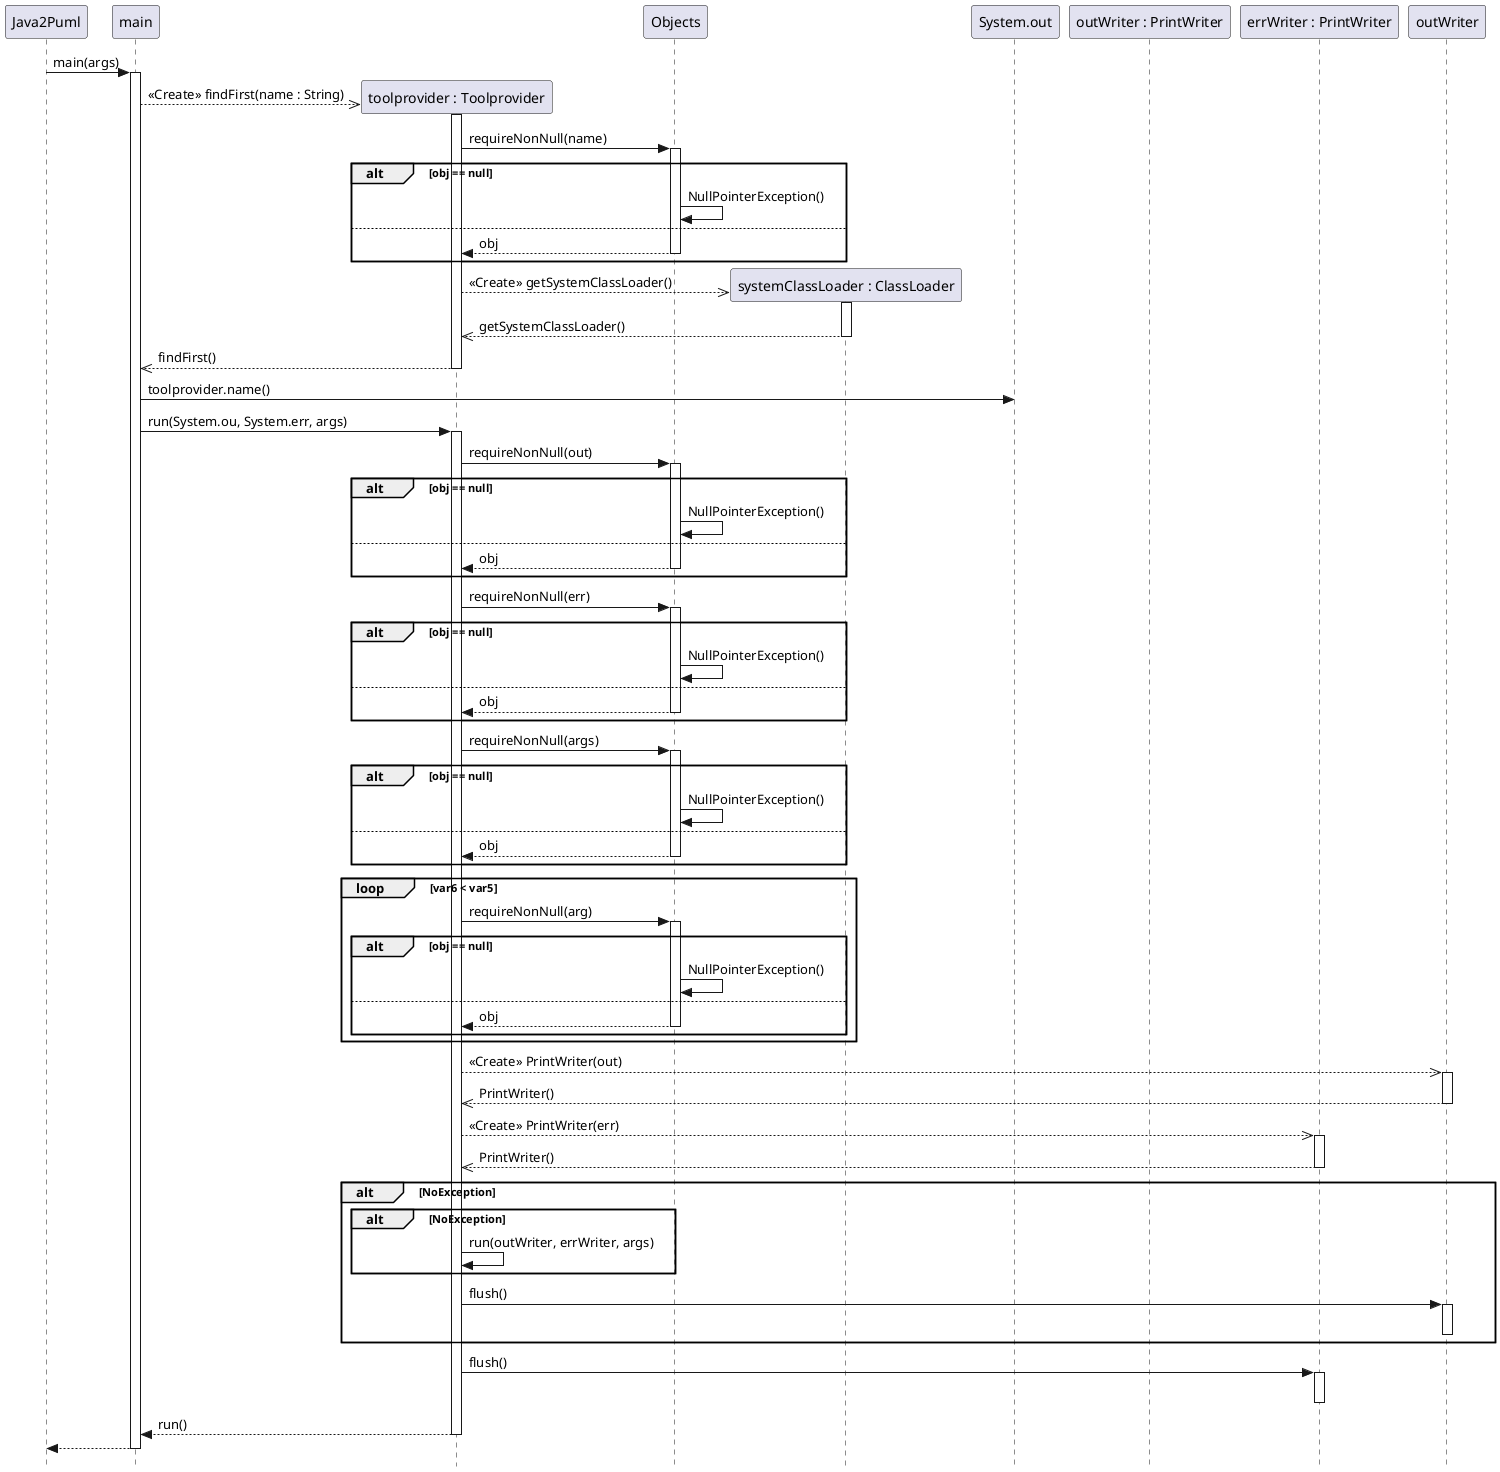 @startuml
skinparam style strictuml
hide footbox

participant Java2Puml
participant main
participant "toolprovider : Toolprovider" as toolprovider
participant Objects
participant "systemClassLoader : ClassLoader" as systemClassLoader
participant System.out as sout
participant "outWriter : PrintWriter" as outwriter
participant "errWriter : PrintWriter" as errWriter

Java2Puml -> main ++ : main(args)
main -->> toolprovider ** : <<Create>> findFirst(name : String)
toolprovider ++
toolprovider -> Objects ++ : requireNonNull(name)
    alt obj == null
        Objects -> Objects : NullPointerException()
    else
        return obj
    end
toolprovider -->> systemClassLoader ** : <<Create>> getSystemClassLoader()
systemClassLoader ++
return getSystemClassLoader()
return findFirst()

main -> sout : toolprovider.name()

main -> toolprovider ++ : run(System.ou, System.err, args)
toolprovider -> Objects ++ : requireNonNull(out)
alt obj == null
    Objects -> Objects : NullPointerException()
else
    return obj
end
toolprovider -> Objects ++ : requireNonNull(err)
alt obj == null
    Objects -> Objects : NullPointerException()
else
    return obj
end
toolprovider -> Objects ++ : requireNonNull(args)
alt obj == null
    Objects -> Objects : NullPointerException()
else
    return obj
end

loop var6 < var5
    toolprovider -> Objects ++ : requireNonNull(arg)
    alt obj == null
        Objects -> Objects : NullPointerException()
    else
        return obj
    end
end
toolprovider -->> outWriter ++ : <<Create>> PrintWriter(out)
return PrintWriter()
toolprovider -->> errWriter ++ : <<Create>> PrintWriter(err)
return PrintWriter()
alt NoException
    alt NoException
        toolprovider -> toolprovider : run(outWriter, errWriter, args)
    end
    toolprovider -> outWriter ++ : flush()
    deactivate outWriter
end
toolprovider -> errWriter ++ : flush()

deactivate errWriter
return run()

return

@enduml